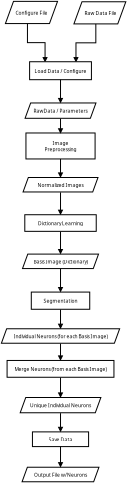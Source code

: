 <?xml version="1.0" encoding="UTF-8"?>
<dia:diagram xmlns:dia="http://www.lysator.liu.se/~alla/dia/">
  <dia:layer name="Background" visible="true" active="true">
    <dia:group>
      <dia:object type="Flowchart - Parallelogram" version="0" id="O0">
        <dia:attribute name="obj_pos">
          <dia:point val="35.13,3.1"/>
        </dia:attribute>
        <dia:attribute name="obj_bb">
          <dia:rectangle val="35.08,3.05;41.974,6.05"/>
        </dia:attribute>
        <dia:attribute name="elem_corner">
          <dia:point val="35.13,3.1"/>
        </dia:attribute>
        <dia:attribute name="elem_width">
          <dia:real val="6.794"/>
        </dia:attribute>
        <dia:attribute name="elem_height">
          <dia:real val="2.9"/>
        </dia:attribute>
        <dia:attribute name="show_background">
          <dia:boolean val="true"/>
        </dia:attribute>
        <dia:attribute name="shear_angle">
          <dia:real val="70"/>
        </dia:attribute>
        <dia:attribute name="padding">
          <dia:real val="0.5"/>
        </dia:attribute>
        <dia:attribute name="text">
          <dia:composite type="text">
            <dia:attribute name="string">
              <dia:string>#Raw Data File#</dia:string>
            </dia:attribute>
            <dia:attribute name="font">
              <dia:font family="sans" style="0" name="Helvetica"/>
            </dia:attribute>
            <dia:attribute name="height">
              <dia:real val="0.8"/>
            </dia:attribute>
            <dia:attribute name="pos">
              <dia:point val="38.527,4.745"/>
            </dia:attribute>
            <dia:attribute name="color">
              <dia:color val="#000000"/>
            </dia:attribute>
            <dia:attribute name="alignment">
              <dia:enum val="1"/>
            </dia:attribute>
          </dia:composite>
        </dia:attribute>
      </dia:object>
      <dia:object type="Flowchart - Parallelogram" version="0" id="O1">
        <dia:attribute name="obj_pos">
          <dia:point val="26.166,3.05"/>
        </dia:attribute>
        <dia:attribute name="obj_bb">
          <dia:rectangle val="26.116,3;33.038,6"/>
        </dia:attribute>
        <dia:attribute name="elem_corner">
          <dia:point val="26.166,3.05"/>
        </dia:attribute>
        <dia:attribute name="elem_width">
          <dia:real val="6.822"/>
        </dia:attribute>
        <dia:attribute name="elem_height">
          <dia:real val="2.9"/>
        </dia:attribute>
        <dia:attribute name="show_background">
          <dia:boolean val="true"/>
        </dia:attribute>
        <dia:attribute name="shear_angle">
          <dia:real val="70"/>
        </dia:attribute>
        <dia:attribute name="padding">
          <dia:real val="0.5"/>
        </dia:attribute>
        <dia:attribute name="text">
          <dia:composite type="text">
            <dia:attribute name="string">
              <dia:string>#Configure File#</dia:string>
            </dia:attribute>
            <dia:attribute name="font">
              <dia:font family="sans" style="0" name="Helvetica"/>
            </dia:attribute>
            <dia:attribute name="height">
              <dia:real val="0.8"/>
            </dia:attribute>
            <dia:attribute name="pos">
              <dia:point val="29.577,4.695"/>
            </dia:attribute>
            <dia:attribute name="color">
              <dia:color val="#000000"/>
            </dia:attribute>
            <dia:attribute name="alignment">
              <dia:enum val="1"/>
            </dia:attribute>
          </dia:composite>
        </dia:attribute>
      </dia:object>
      <dia:object type="Standard - ZigZagLine" version="1" id="O2">
        <dia:attribute name="obj_pos">
          <dia:point val="29.049,5.95"/>
        </dia:attribute>
        <dia:attribute name="obj_bb">
          <dia:rectangle val="28.999,5.9;31.685,11.062"/>
        </dia:attribute>
        <dia:attribute name="orth_points">
          <dia:point val="29.049,5.95"/>
          <dia:point val="29.049,8.45"/>
          <dia:point val="31.354,8.45"/>
          <dia:point val="31.354,10.95"/>
        </dia:attribute>
        <dia:attribute name="orth_orient">
          <dia:enum val="1"/>
          <dia:enum val="0"/>
          <dia:enum val="1"/>
        </dia:attribute>
        <dia:attribute name="autorouting">
          <dia:boolean val="true"/>
        </dia:attribute>
        <dia:attribute name="end_arrow">
          <dia:enum val="3"/>
        </dia:attribute>
        <dia:attribute name="end_arrow_length">
          <dia:real val="0.5"/>
        </dia:attribute>
        <dia:attribute name="end_arrow_width">
          <dia:real val="0.5"/>
        </dia:attribute>
        <dia:connections>
          <dia:connection handle="0" to="O1" connection="13"/>
          <dia:connection handle="1" to="O4" connection="1"/>
        </dia:connections>
      </dia:object>
      <dia:object type="Standard - ZigZagLine" version="1" id="O3">
        <dia:attribute name="obj_pos">
          <dia:point val="37.999,6"/>
        </dia:attribute>
        <dia:attribute name="obj_bb">
          <dia:rectangle val="35.069,5.95;38.049,11.062"/>
        </dia:attribute>
        <dia:attribute name="orth_points">
          <dia:point val="37.999,6"/>
          <dia:point val="37.999,8.475"/>
          <dia:point val="35.4,8.475"/>
          <dia:point val="35.4,10.95"/>
        </dia:attribute>
        <dia:attribute name="orth_orient">
          <dia:enum val="1"/>
          <dia:enum val="0"/>
          <dia:enum val="1"/>
        </dia:attribute>
        <dia:attribute name="autorouting">
          <dia:boolean val="true"/>
        </dia:attribute>
        <dia:attribute name="end_arrow">
          <dia:enum val="3"/>
        </dia:attribute>
        <dia:attribute name="end_arrow_length">
          <dia:real val="0.5"/>
        </dia:attribute>
        <dia:attribute name="end_arrow_width">
          <dia:real val="0.5"/>
        </dia:attribute>
        <dia:connections>
          <dia:connection handle="0" to="O0" connection="13"/>
          <dia:connection handle="1" to="O4" connection="3"/>
        </dia:connections>
      </dia:object>
      <dia:object type="Flowchart - Box" version="0" id="O4">
        <dia:attribute name="obj_pos">
          <dia:point val="29.331,10.95"/>
        </dia:attribute>
        <dia:attribute name="obj_bb">
          <dia:rectangle val="29.281,10.9;37.473,13.35"/>
        </dia:attribute>
        <dia:attribute name="elem_corner">
          <dia:point val="29.331,10.95"/>
        </dia:attribute>
        <dia:attribute name="elem_width">
          <dia:real val="8.092"/>
        </dia:attribute>
        <dia:attribute name="elem_height">
          <dia:real val="2.35"/>
        </dia:attribute>
        <dia:attribute name="show_background">
          <dia:boolean val="true"/>
        </dia:attribute>
        <dia:attribute name="padding">
          <dia:real val="0.5"/>
        </dia:attribute>
        <dia:attribute name="text">
          <dia:composite type="text">
            <dia:attribute name="string">
              <dia:string>#Load Data / Configure#</dia:string>
            </dia:attribute>
            <dia:attribute name="font">
              <dia:font family="sans" style="0" name="Helvetica"/>
            </dia:attribute>
            <dia:attribute name="height">
              <dia:real val="0.8"/>
            </dia:attribute>
            <dia:attribute name="pos">
              <dia:point val="33.377,12.32"/>
            </dia:attribute>
            <dia:attribute name="color">
              <dia:color val="#000000"/>
            </dia:attribute>
            <dia:attribute name="alignment">
              <dia:enum val="1"/>
            </dia:attribute>
          </dia:composite>
        </dia:attribute>
      </dia:object>
      <dia:object type="Flowchart - Parallelogram" version="0" id="O5">
        <dia:attribute name="obj_pos">
          <dia:point val="28.74,16.35"/>
        </dia:attribute>
        <dia:attribute name="obj_bb">
          <dia:rectangle val="28.69,16.3;38.064,18.4"/>
        </dia:attribute>
        <dia:attribute name="elem_corner">
          <dia:point val="28.74,16.35"/>
        </dia:attribute>
        <dia:attribute name="elem_width">
          <dia:real val="9.274"/>
        </dia:attribute>
        <dia:attribute name="elem_height">
          <dia:real val="2"/>
        </dia:attribute>
        <dia:attribute name="show_background">
          <dia:boolean val="true"/>
        </dia:attribute>
        <dia:attribute name="shear_angle">
          <dia:real val="70"/>
        </dia:attribute>
        <dia:attribute name="padding">
          <dia:real val="0.5"/>
        </dia:attribute>
        <dia:attribute name="text">
          <dia:composite type="text">
            <dia:attribute name="string">
              <dia:string>#RawData / Parameters#</dia:string>
            </dia:attribute>
            <dia:attribute name="font">
              <dia:font family="sans" style="0" name="Helvetica"/>
            </dia:attribute>
            <dia:attribute name="height">
              <dia:real val="0.8"/>
            </dia:attribute>
            <dia:attribute name="pos">
              <dia:point val="33.377,17.545"/>
            </dia:attribute>
            <dia:attribute name="color">
              <dia:color val="#000000"/>
            </dia:attribute>
            <dia:attribute name="alignment">
              <dia:enum val="1"/>
            </dia:attribute>
          </dia:composite>
        </dia:attribute>
      </dia:object>
      <dia:object type="Flowchart - Box" version="0" id="O6">
        <dia:attribute name="obj_pos">
          <dia:point val="28.852,20.275"/>
        </dia:attribute>
        <dia:attribute name="obj_bb">
          <dia:rectangle val="28.802,20.225;37.952,23.725"/>
        </dia:attribute>
        <dia:attribute name="elem_corner">
          <dia:point val="28.852,20.275"/>
        </dia:attribute>
        <dia:attribute name="elem_width">
          <dia:real val="9.05"/>
        </dia:attribute>
        <dia:attribute name="elem_height">
          <dia:real val="3.4"/>
        </dia:attribute>
        <dia:attribute name="show_background">
          <dia:boolean val="true"/>
        </dia:attribute>
        <dia:attribute name="padding">
          <dia:real val="0.5"/>
        </dia:attribute>
        <dia:attribute name="text">
          <dia:composite type="text">
            <dia:attribute name="string">
              <dia:string>#Image
Preprocessing#</dia:string>
            </dia:attribute>
            <dia:attribute name="font">
              <dia:font family="sans" style="0" name="Helvetica"/>
            </dia:attribute>
            <dia:attribute name="height">
              <dia:real val="0.8"/>
            </dia:attribute>
            <dia:attribute name="pos">
              <dia:point val="33.377,21.77"/>
            </dia:attribute>
            <dia:attribute name="color">
              <dia:color val="#000000"/>
            </dia:attribute>
            <dia:attribute name="alignment">
              <dia:enum val="1"/>
            </dia:attribute>
          </dia:composite>
        </dia:attribute>
      </dia:object>
      <dia:object type="Flowchart - Parallelogram" version="0" id="O7">
        <dia:attribute name="obj_pos">
          <dia:point val="28.473,26.1"/>
        </dia:attribute>
        <dia:attribute name="obj_bb">
          <dia:rectangle val="28.423,26.05;38.331,28.05"/>
        </dia:attribute>
        <dia:attribute name="elem_corner">
          <dia:point val="28.473,26.1"/>
        </dia:attribute>
        <dia:attribute name="elem_width">
          <dia:real val="9.809"/>
        </dia:attribute>
        <dia:attribute name="elem_height">
          <dia:real val="1.9"/>
        </dia:attribute>
        <dia:attribute name="show_background">
          <dia:boolean val="true"/>
        </dia:attribute>
        <dia:attribute name="shear_angle">
          <dia:real val="70"/>
        </dia:attribute>
        <dia:attribute name="padding">
          <dia:real val="0.5"/>
        </dia:attribute>
        <dia:attribute name="text">
          <dia:composite type="text">
            <dia:attribute name="string">
              <dia:string>#Normalized Images#</dia:string>
            </dia:attribute>
            <dia:attribute name="font">
              <dia:font family="sans" style="0" name="Helvetica"/>
            </dia:attribute>
            <dia:attribute name="height">
              <dia:real val="0.8"/>
            </dia:attribute>
            <dia:attribute name="pos">
              <dia:point val="33.377,27.245"/>
            </dia:attribute>
            <dia:attribute name="color">
              <dia:color val="#000000"/>
            </dia:attribute>
            <dia:attribute name="alignment">
              <dia:enum val="1"/>
            </dia:attribute>
          </dia:composite>
        </dia:attribute>
      </dia:object>
      <dia:object type="Flowchart - Box" version="0" id="O8">
        <dia:attribute name="obj_pos">
          <dia:point val="28.702,30.975"/>
        </dia:attribute>
        <dia:attribute name="obj_bb">
          <dia:rectangle val="28.652,30.925;38.102,33.2"/>
        </dia:attribute>
        <dia:attribute name="elem_corner">
          <dia:point val="28.702,30.975"/>
        </dia:attribute>
        <dia:attribute name="elem_width">
          <dia:real val="9.35"/>
        </dia:attribute>
        <dia:attribute name="elem_height">
          <dia:real val="2.175"/>
        </dia:attribute>
        <dia:attribute name="show_background">
          <dia:boolean val="true"/>
        </dia:attribute>
        <dia:attribute name="padding">
          <dia:real val="0.5"/>
        </dia:attribute>
        <dia:attribute name="text">
          <dia:composite type="text">
            <dia:attribute name="string">
              <dia:string>#Dictionary Learning#</dia:string>
            </dia:attribute>
            <dia:attribute name="font">
              <dia:font family="sans" style="0" name="Helvetica"/>
            </dia:attribute>
            <dia:attribute name="height">
              <dia:real val="0.8"/>
            </dia:attribute>
            <dia:attribute name="pos">
              <dia:point val="33.377,32.258"/>
            </dia:attribute>
            <dia:attribute name="color">
              <dia:color val="#000000"/>
            </dia:attribute>
            <dia:attribute name="alignment">
              <dia:enum val="1"/>
            </dia:attribute>
          </dia:composite>
        </dia:attribute>
      </dia:object>
      <dia:object type="Flowchart - Parallelogram" version="0" id="O9">
        <dia:attribute name="obj_pos">
          <dia:point val="28.401,36.125"/>
        </dia:attribute>
        <dia:attribute name="obj_bb">
          <dia:rectangle val="28.351,36.075;38.404,38.075"/>
        </dia:attribute>
        <dia:attribute name="elem_corner">
          <dia:point val="28.401,36.125"/>
        </dia:attribute>
        <dia:attribute name="elem_width">
          <dia:real val="9.953"/>
        </dia:attribute>
        <dia:attribute name="elem_height">
          <dia:real val="1.9"/>
        </dia:attribute>
        <dia:attribute name="show_background">
          <dia:boolean val="true"/>
        </dia:attribute>
        <dia:attribute name="shear_angle">
          <dia:real val="70"/>
        </dia:attribute>
        <dia:attribute name="padding">
          <dia:real val="0.5"/>
        </dia:attribute>
        <dia:attribute name="text">
          <dia:composite type="text">
            <dia:attribute name="string">
              <dia:string>#Basis Image (Dictionary)#</dia:string>
            </dia:attribute>
            <dia:attribute name="font">
              <dia:font family="sans" style="0" name="Helvetica"/>
            </dia:attribute>
            <dia:attribute name="height">
              <dia:real val="0.8"/>
            </dia:attribute>
            <dia:attribute name="pos">
              <dia:point val="33.377,37.27"/>
            </dia:attribute>
            <dia:attribute name="color">
              <dia:color val="#000000"/>
            </dia:attribute>
            <dia:attribute name="alignment">
              <dia:enum val="1"/>
            </dia:attribute>
          </dia:composite>
        </dia:attribute>
      </dia:object>
      <dia:object type="Flowchart - Box" version="0" id="O10">
        <dia:attribute name="obj_pos">
          <dia:point val="29.552,41.1"/>
        </dia:attribute>
        <dia:attribute name="obj_bb">
          <dia:rectangle val="29.502,41.05;37.252,43.4"/>
        </dia:attribute>
        <dia:attribute name="elem_corner">
          <dia:point val="29.552,41.1"/>
        </dia:attribute>
        <dia:attribute name="elem_width">
          <dia:real val="7.65"/>
        </dia:attribute>
        <dia:attribute name="elem_height">
          <dia:real val="2.25"/>
        </dia:attribute>
        <dia:attribute name="show_background">
          <dia:boolean val="true"/>
        </dia:attribute>
        <dia:attribute name="padding">
          <dia:real val="0.5"/>
        </dia:attribute>
        <dia:attribute name="text">
          <dia:composite type="text">
            <dia:attribute name="string">
              <dia:string>#Segmentation#</dia:string>
            </dia:attribute>
            <dia:attribute name="font">
              <dia:font family="sans" style="0" name="Helvetica"/>
            </dia:attribute>
            <dia:attribute name="height">
              <dia:real val="0.8"/>
            </dia:attribute>
            <dia:attribute name="pos">
              <dia:point val="33.377,42.42"/>
            </dia:attribute>
            <dia:attribute name="color">
              <dia:color val="#000000"/>
            </dia:attribute>
            <dia:attribute name="alignment">
              <dia:enum val="1"/>
            </dia:attribute>
          </dia:composite>
        </dia:attribute>
      </dia:object>
      <dia:object type="Standard - Line" version="0" id="O11">
        <dia:attribute name="obj_pos">
          <dia:point val="33.377,13.3"/>
        </dia:attribute>
        <dia:attribute name="obj_bb">
          <dia:rectangle val="33.046,13.25;33.708,16.413"/>
        </dia:attribute>
        <dia:attribute name="conn_endpoints">
          <dia:point val="33.377,13.3"/>
          <dia:point val="33.377,16.301"/>
        </dia:attribute>
        <dia:attribute name="numcp">
          <dia:int val="1"/>
        </dia:attribute>
        <dia:attribute name="end_arrow">
          <dia:enum val="3"/>
        </dia:attribute>
        <dia:attribute name="end_arrow_length">
          <dia:real val="0.5"/>
        </dia:attribute>
        <dia:attribute name="end_arrow_width">
          <dia:real val="0.5"/>
        </dia:attribute>
        <dia:connections>
          <dia:connection handle="0" to="O4" connection="13"/>
          <dia:connection handle="1" to="O5" connection="16"/>
        </dia:connections>
      </dia:object>
      <dia:object type="Standard - Line" version="0" id="O12">
        <dia:attribute name="obj_pos">
          <dia:point val="33.377,18.4"/>
        </dia:attribute>
        <dia:attribute name="obj_bb">
          <dia:rectangle val="33.046,18.35;33.708,20.387"/>
        </dia:attribute>
        <dia:attribute name="conn_endpoints">
          <dia:point val="33.377,18.4"/>
          <dia:point val="33.377,20.275"/>
        </dia:attribute>
        <dia:attribute name="numcp">
          <dia:int val="1"/>
        </dia:attribute>
        <dia:attribute name="end_arrow">
          <dia:enum val="3"/>
        </dia:attribute>
        <dia:attribute name="end_arrow_length">
          <dia:real val="0.5"/>
        </dia:attribute>
        <dia:attribute name="end_arrow_width">
          <dia:real val="0.5"/>
        </dia:attribute>
        <dia:connections>
          <dia:connection handle="0" to="O5" connection="16"/>
          <dia:connection handle="1" to="O6" connection="2"/>
        </dia:connections>
      </dia:object>
      <dia:object type="Standard - Line" version="0" id="O13">
        <dia:attribute name="obj_pos">
          <dia:point val="33.377,23.675"/>
        </dia:attribute>
        <dia:attribute name="obj_bb">
          <dia:rectangle val="33.046,23.625;33.708,26.162"/>
        </dia:attribute>
        <dia:attribute name="conn_endpoints">
          <dia:point val="33.377,23.675"/>
          <dia:point val="33.377,26.05"/>
        </dia:attribute>
        <dia:attribute name="numcp">
          <dia:int val="1"/>
        </dia:attribute>
        <dia:attribute name="end_arrow">
          <dia:enum val="3"/>
        </dia:attribute>
        <dia:attribute name="end_arrow_length">
          <dia:real val="0.5"/>
        </dia:attribute>
        <dia:attribute name="end_arrow_width">
          <dia:real val="0.5"/>
        </dia:attribute>
        <dia:connections>
          <dia:connection handle="0" to="O6" connection="13"/>
          <dia:connection handle="1" to="O7" connection="16"/>
        </dia:connections>
      </dia:object>
      <dia:object type="Standard - Line" version="0" id="O14">
        <dia:attribute name="obj_pos">
          <dia:point val="33.377,28.05"/>
        </dia:attribute>
        <dia:attribute name="obj_bb">
          <dia:rectangle val="33.046,28.0;33.708,31.037"/>
        </dia:attribute>
        <dia:attribute name="conn_endpoints">
          <dia:point val="33.377,28.05"/>
          <dia:point val="33.377,30.926"/>
        </dia:attribute>
        <dia:attribute name="numcp">
          <dia:int val="1"/>
        </dia:attribute>
        <dia:attribute name="end_arrow">
          <dia:enum val="3"/>
        </dia:attribute>
        <dia:attribute name="end_arrow_length">
          <dia:real val="0.5"/>
        </dia:attribute>
        <dia:attribute name="end_arrow_width">
          <dia:real val="0.5"/>
        </dia:attribute>
        <dia:connections>
          <dia:connection handle="0" to="O7" connection="16"/>
          <dia:connection handle="1" to="O8" connection="16"/>
        </dia:connections>
      </dia:object>
      <dia:object type="Standard - Line" version="0" id="O15">
        <dia:attribute name="obj_pos">
          <dia:point val="33.377,33.199"/>
        </dia:attribute>
        <dia:attribute name="obj_bb">
          <dia:rectangle val="33.046,33.149;33.708,36.187"/>
        </dia:attribute>
        <dia:attribute name="conn_endpoints">
          <dia:point val="33.377,33.199"/>
          <dia:point val="33.377,36.075"/>
        </dia:attribute>
        <dia:attribute name="numcp">
          <dia:int val="1"/>
        </dia:attribute>
        <dia:attribute name="end_arrow">
          <dia:enum val="3"/>
        </dia:attribute>
        <dia:attribute name="end_arrow_length">
          <dia:real val="0.5"/>
        </dia:attribute>
        <dia:attribute name="end_arrow_width">
          <dia:real val="0.5"/>
        </dia:attribute>
        <dia:connections>
          <dia:connection handle="0" to="O8" connection="16"/>
          <dia:connection handle="1" to="O9" connection="16"/>
        </dia:connections>
      </dia:object>
      <dia:object type="Standard - Line" version="0" id="O16">
        <dia:attribute name="obj_pos">
          <dia:point val="33.377,38.073"/>
        </dia:attribute>
        <dia:attribute name="obj_bb">
          <dia:rectangle val="33.046,38.023;33.708,41.162"/>
        </dia:attribute>
        <dia:attribute name="conn_endpoints">
          <dia:point val="33.377,38.073"/>
          <dia:point val="33.377,41.05"/>
        </dia:attribute>
        <dia:attribute name="numcp">
          <dia:int val="1"/>
        </dia:attribute>
        <dia:attribute name="end_arrow">
          <dia:enum val="3"/>
        </dia:attribute>
        <dia:attribute name="end_arrow_length">
          <dia:real val="0.5"/>
        </dia:attribute>
        <dia:attribute name="end_arrow_width">
          <dia:real val="0.5"/>
        </dia:attribute>
        <dia:connections>
          <dia:connection handle="0" to="O9" connection="16"/>
          <dia:connection handle="1" to="O10" connection="16"/>
        </dia:connections>
      </dia:object>
      <dia:object type="Flowchart - Parallelogram" version="0" id="O17">
        <dia:attribute name="obj_pos">
          <dia:point val="25.637,45.9"/>
        </dia:attribute>
        <dia:attribute name="obj_bb">
          <dia:rectangle val="25.587,45.85;41.167,47.85"/>
        </dia:attribute>
        <dia:attribute name="elem_corner">
          <dia:point val="25.637,45.9"/>
        </dia:attribute>
        <dia:attribute name="elem_width">
          <dia:real val="15.48"/>
        </dia:attribute>
        <dia:attribute name="elem_height">
          <dia:real val="1.9"/>
        </dia:attribute>
        <dia:attribute name="show_background">
          <dia:boolean val="true"/>
        </dia:attribute>
        <dia:attribute name="shear_angle">
          <dia:real val="70"/>
        </dia:attribute>
        <dia:attribute name="padding">
          <dia:real val="0.5"/>
        </dia:attribute>
        <dia:attribute name="text">
          <dia:composite type="text">
            <dia:attribute name="string">
              <dia:string>#Individual Neurons (for each Basis Image)#</dia:string>
            </dia:attribute>
            <dia:attribute name="font">
              <dia:font family="sans" style="0" name="Helvetica"/>
            </dia:attribute>
            <dia:attribute name="height">
              <dia:real val="0.8"/>
            </dia:attribute>
            <dia:attribute name="pos">
              <dia:point val="33.377,47.045"/>
            </dia:attribute>
            <dia:attribute name="color">
              <dia:color val="#000000"/>
            </dia:attribute>
            <dia:attribute name="alignment">
              <dia:enum val="1"/>
            </dia:attribute>
          </dia:composite>
        </dia:attribute>
      </dia:object>
      <dia:object type="Standard - Line" version="0" id="O18">
        <dia:attribute name="obj_pos">
          <dia:point val="33.377,43.4"/>
        </dia:attribute>
        <dia:attribute name="obj_bb">
          <dia:rectangle val="33.046,43.35;33.708,45.962"/>
        </dia:attribute>
        <dia:attribute name="conn_endpoints">
          <dia:point val="33.377,43.4"/>
          <dia:point val="33.377,45.851"/>
        </dia:attribute>
        <dia:attribute name="numcp">
          <dia:int val="1"/>
        </dia:attribute>
        <dia:attribute name="end_arrow">
          <dia:enum val="3"/>
        </dia:attribute>
        <dia:attribute name="end_arrow_length">
          <dia:real val="0.5"/>
        </dia:attribute>
        <dia:attribute name="end_arrow_width">
          <dia:real val="0.5"/>
        </dia:attribute>
        <dia:connections>
          <dia:connection handle="0" to="O10" connection="16"/>
          <dia:connection handle="1" to="O17" connection="16"/>
        </dia:connections>
      </dia:object>
      <dia:object type="Flowchart - Box" version="0" id="O19">
        <dia:attribute name="obj_pos">
          <dia:point val="26.383,50.05"/>
        </dia:attribute>
        <dia:attribute name="obj_bb">
          <dia:rectangle val="26.333,50;40.421,52.3"/>
        </dia:attribute>
        <dia:attribute name="elem_corner">
          <dia:point val="26.383,50.05"/>
        </dia:attribute>
        <dia:attribute name="elem_width">
          <dia:real val="13.987"/>
        </dia:attribute>
        <dia:attribute name="elem_height">
          <dia:real val="2.2"/>
        </dia:attribute>
        <dia:attribute name="show_background">
          <dia:boolean val="true"/>
        </dia:attribute>
        <dia:attribute name="padding">
          <dia:real val="0.5"/>
        </dia:attribute>
        <dia:attribute name="text">
          <dia:composite type="text">
            <dia:attribute name="string">
              <dia:string>#Merge Neurons (from each Basis Image)#</dia:string>
            </dia:attribute>
            <dia:attribute name="font">
              <dia:font family="sans" style="0" name="Helvetica"/>
            </dia:attribute>
            <dia:attribute name="height">
              <dia:real val="0.8"/>
            </dia:attribute>
            <dia:attribute name="pos">
              <dia:point val="33.377,51.345"/>
            </dia:attribute>
            <dia:attribute name="color">
              <dia:color val="#000000"/>
            </dia:attribute>
            <dia:attribute name="alignment">
              <dia:enum val="1"/>
            </dia:attribute>
          </dia:composite>
        </dia:attribute>
      </dia:object>
      <dia:object type="Standard - Line" version="0" id="O20">
        <dia:attribute name="obj_pos">
          <dia:point val="33.377,47.85"/>
        </dia:attribute>
        <dia:attribute name="obj_bb">
          <dia:rectangle val="33.046,47.8;33.708,50.115"/>
        </dia:attribute>
        <dia:attribute name="conn_endpoints">
          <dia:point val="33.377,47.85"/>
          <dia:point val="33.377,50.004"/>
        </dia:attribute>
        <dia:attribute name="numcp">
          <dia:int val="1"/>
        </dia:attribute>
        <dia:attribute name="end_arrow">
          <dia:enum val="3"/>
        </dia:attribute>
        <dia:attribute name="end_arrow_length">
          <dia:real val="0.5"/>
        </dia:attribute>
        <dia:attribute name="end_arrow_width">
          <dia:real val="0.5"/>
        </dia:attribute>
        <dia:connections>
          <dia:connection handle="0" to="O17" connection="16"/>
          <dia:connection handle="1" to="O19" connection="16"/>
        </dia:connections>
      </dia:object>
      <dia:object type="Flowchart - Parallelogram" version="0" id="O21">
        <dia:attribute name="obj_pos">
          <dia:point val="28.098,54.9"/>
        </dia:attribute>
        <dia:attribute name="obj_bb">
          <dia:rectangle val="28.048,54.85;38.707,56.95"/>
        </dia:attribute>
        <dia:attribute name="elem_corner">
          <dia:point val="28.098,54.9"/>
        </dia:attribute>
        <dia:attribute name="elem_width">
          <dia:real val="10.559"/>
        </dia:attribute>
        <dia:attribute name="elem_height">
          <dia:real val="2"/>
        </dia:attribute>
        <dia:attribute name="show_background">
          <dia:boolean val="true"/>
        </dia:attribute>
        <dia:attribute name="shear_angle">
          <dia:real val="70"/>
        </dia:attribute>
        <dia:attribute name="padding">
          <dia:real val="0.5"/>
        </dia:attribute>
        <dia:attribute name="text">
          <dia:composite type="text">
            <dia:attribute name="string">
              <dia:string>#Unique Individual Neurons#</dia:string>
            </dia:attribute>
            <dia:attribute name="font">
              <dia:font family="sans" style="0" name="Helvetica"/>
            </dia:attribute>
            <dia:attribute name="height">
              <dia:real val="0.8"/>
            </dia:attribute>
            <dia:attribute name="pos">
              <dia:point val="33.377,56.095"/>
            </dia:attribute>
            <dia:attribute name="color">
              <dia:color val="#000000"/>
            </dia:attribute>
            <dia:attribute name="alignment">
              <dia:enum val="1"/>
            </dia:attribute>
          </dia:composite>
        </dia:attribute>
      </dia:object>
      <dia:object type="Standard - Line" version="0" id="O22">
        <dia:attribute name="obj_pos">
          <dia:point val="33.377,52.282"/>
        </dia:attribute>
        <dia:attribute name="obj_bb">
          <dia:rectangle val="33.046,52.232;33.708,54.962"/>
        </dia:attribute>
        <dia:attribute name="conn_endpoints">
          <dia:point val="33.377,52.282"/>
          <dia:point val="33.377,54.85"/>
        </dia:attribute>
        <dia:attribute name="numcp">
          <dia:int val="1"/>
        </dia:attribute>
        <dia:attribute name="end_arrow">
          <dia:enum val="3"/>
        </dia:attribute>
        <dia:attribute name="end_arrow_length">
          <dia:real val="0.5"/>
        </dia:attribute>
        <dia:attribute name="end_arrow_width">
          <dia:real val="0.5"/>
        </dia:attribute>
        <dia:connections>
          <dia:connection handle="0" to="O19" connection="16"/>
          <dia:connection handle="1" to="O21" connection="16"/>
        </dia:connections>
      </dia:object>
      <dia:object type="Flowchart - Box" version="0" id="O23">
        <dia:attribute name="obj_pos">
          <dia:point val="29.702,59.4"/>
        </dia:attribute>
        <dia:attribute name="obj_bb">
          <dia:rectangle val="29.652,59.35;37.102,61.375"/>
        </dia:attribute>
        <dia:attribute name="elem_corner">
          <dia:point val="29.702,59.4"/>
        </dia:attribute>
        <dia:attribute name="elem_width">
          <dia:real val="7.35"/>
        </dia:attribute>
        <dia:attribute name="elem_height">
          <dia:real val="1.925"/>
        </dia:attribute>
        <dia:attribute name="show_background">
          <dia:boolean val="true"/>
        </dia:attribute>
        <dia:attribute name="padding">
          <dia:real val="0.5"/>
        </dia:attribute>
        <dia:attribute name="text">
          <dia:composite type="text">
            <dia:attribute name="string">
              <dia:string>#Save Data#</dia:string>
            </dia:attribute>
            <dia:attribute name="font">
              <dia:font family="sans" style="0" name="Helvetica"/>
            </dia:attribute>
            <dia:attribute name="height">
              <dia:real val="0.8"/>
            </dia:attribute>
            <dia:attribute name="pos">
              <dia:point val="33.377,60.557"/>
            </dia:attribute>
            <dia:attribute name="color">
              <dia:color val="#000000"/>
            </dia:attribute>
            <dia:attribute name="alignment">
              <dia:enum val="1"/>
            </dia:attribute>
          </dia:composite>
        </dia:attribute>
      </dia:object>
      <dia:object type="Standard - Line" version="0" id="O24">
        <dia:attribute name="obj_pos">
          <dia:point val="33.377,56.948"/>
        </dia:attribute>
        <dia:attribute name="obj_bb">
          <dia:rectangle val="33.046,56.898;33.708,59.462"/>
        </dia:attribute>
        <dia:attribute name="conn_endpoints">
          <dia:point val="33.377,56.948"/>
          <dia:point val="33.377,59.35"/>
        </dia:attribute>
        <dia:attribute name="numcp">
          <dia:int val="1"/>
        </dia:attribute>
        <dia:attribute name="end_arrow">
          <dia:enum val="3"/>
        </dia:attribute>
        <dia:attribute name="end_arrow_length">
          <dia:real val="0.5"/>
        </dia:attribute>
        <dia:attribute name="end_arrow_width">
          <dia:real val="0.5"/>
        </dia:attribute>
        <dia:connections>
          <dia:connection handle="0" to="O21" connection="16"/>
          <dia:connection handle="1" to="O23" connection="16"/>
        </dia:connections>
      </dia:object>
      <dia:object type="Flowchart - Parallelogram" version="0" id="O25">
        <dia:attribute name="obj_pos">
          <dia:point val="28.347,64.025"/>
        </dia:attribute>
        <dia:attribute name="obj_bb">
          <dia:rectangle val="28.297,63.975;38.457,65.975"/>
        </dia:attribute>
        <dia:attribute name="elem_corner">
          <dia:point val="28.347,64.025"/>
        </dia:attribute>
        <dia:attribute name="elem_width">
          <dia:real val="10.06"/>
        </dia:attribute>
        <dia:attribute name="elem_height">
          <dia:real val="1.9"/>
        </dia:attribute>
        <dia:attribute name="show_background">
          <dia:boolean val="true"/>
        </dia:attribute>
        <dia:attribute name="shear_angle">
          <dia:real val="70"/>
        </dia:attribute>
        <dia:attribute name="padding">
          <dia:real val="0.5"/>
        </dia:attribute>
        <dia:attribute name="text">
          <dia:composite type="text">
            <dia:attribute name="string">
              <dia:string>#Output File w/Neurons#</dia:string>
            </dia:attribute>
            <dia:attribute name="font">
              <dia:font family="sans" style="0" name="Helvetica"/>
            </dia:attribute>
            <dia:attribute name="height">
              <dia:real val="0.8"/>
            </dia:attribute>
            <dia:attribute name="pos">
              <dia:point val="33.377,65.17"/>
            </dia:attribute>
            <dia:attribute name="color">
              <dia:color val="#000000"/>
            </dia:attribute>
            <dia:attribute name="alignment">
              <dia:enum val="1"/>
            </dia:attribute>
          </dia:composite>
        </dia:attribute>
      </dia:object>
      <dia:object type="Standard - Line" version="0" id="O26">
        <dia:attribute name="obj_pos">
          <dia:point val="33.377,61.325"/>
        </dia:attribute>
        <dia:attribute name="obj_bb">
          <dia:rectangle val="33.046,61.275;33.708,64.087"/>
        </dia:attribute>
        <dia:attribute name="conn_endpoints">
          <dia:point val="33.377,61.325"/>
          <dia:point val="33.377,63.975"/>
        </dia:attribute>
        <dia:attribute name="numcp">
          <dia:int val="1"/>
        </dia:attribute>
        <dia:attribute name="end_arrow">
          <dia:enum val="3"/>
        </dia:attribute>
        <dia:attribute name="end_arrow_length">
          <dia:real val="0.5"/>
        </dia:attribute>
        <dia:attribute name="end_arrow_width">
          <dia:real val="0.5"/>
        </dia:attribute>
        <dia:connections>
          <dia:connection handle="0" to="O23" connection="13"/>
          <dia:connection handle="1" to="O25" connection="16"/>
        </dia:connections>
      </dia:object>
    </dia:group>
  </dia:layer>
</dia:diagram>
